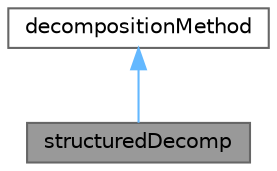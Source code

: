 digraph "structuredDecomp"
{
 // LATEX_PDF_SIZE
  bgcolor="transparent";
  edge [fontname=Helvetica,fontsize=10,labelfontname=Helvetica,labelfontsize=10];
  node [fontname=Helvetica,fontsize=10,shape=box,height=0.2,width=0.4];
  Node1 [id="Node000001",label="structuredDecomp",height=0.2,width=0.4,color="gray40", fillcolor="grey60", style="filled", fontcolor="black",tooltip="Walk out decomposition of patch cells mesh - selectable as structured."];
  Node2 -> Node1 [id="edge1_Node000001_Node000002",dir="back",color="steelblue1",style="solid",tooltip=" "];
  Node2 [id="Node000002",label="decompositionMethod",height=0.2,width=0.4,color="gray40", fillcolor="white", style="filled",URL="$classFoam_1_1decompositionMethod.html",tooltip="Abstract base class for domain decomposition."];
}
